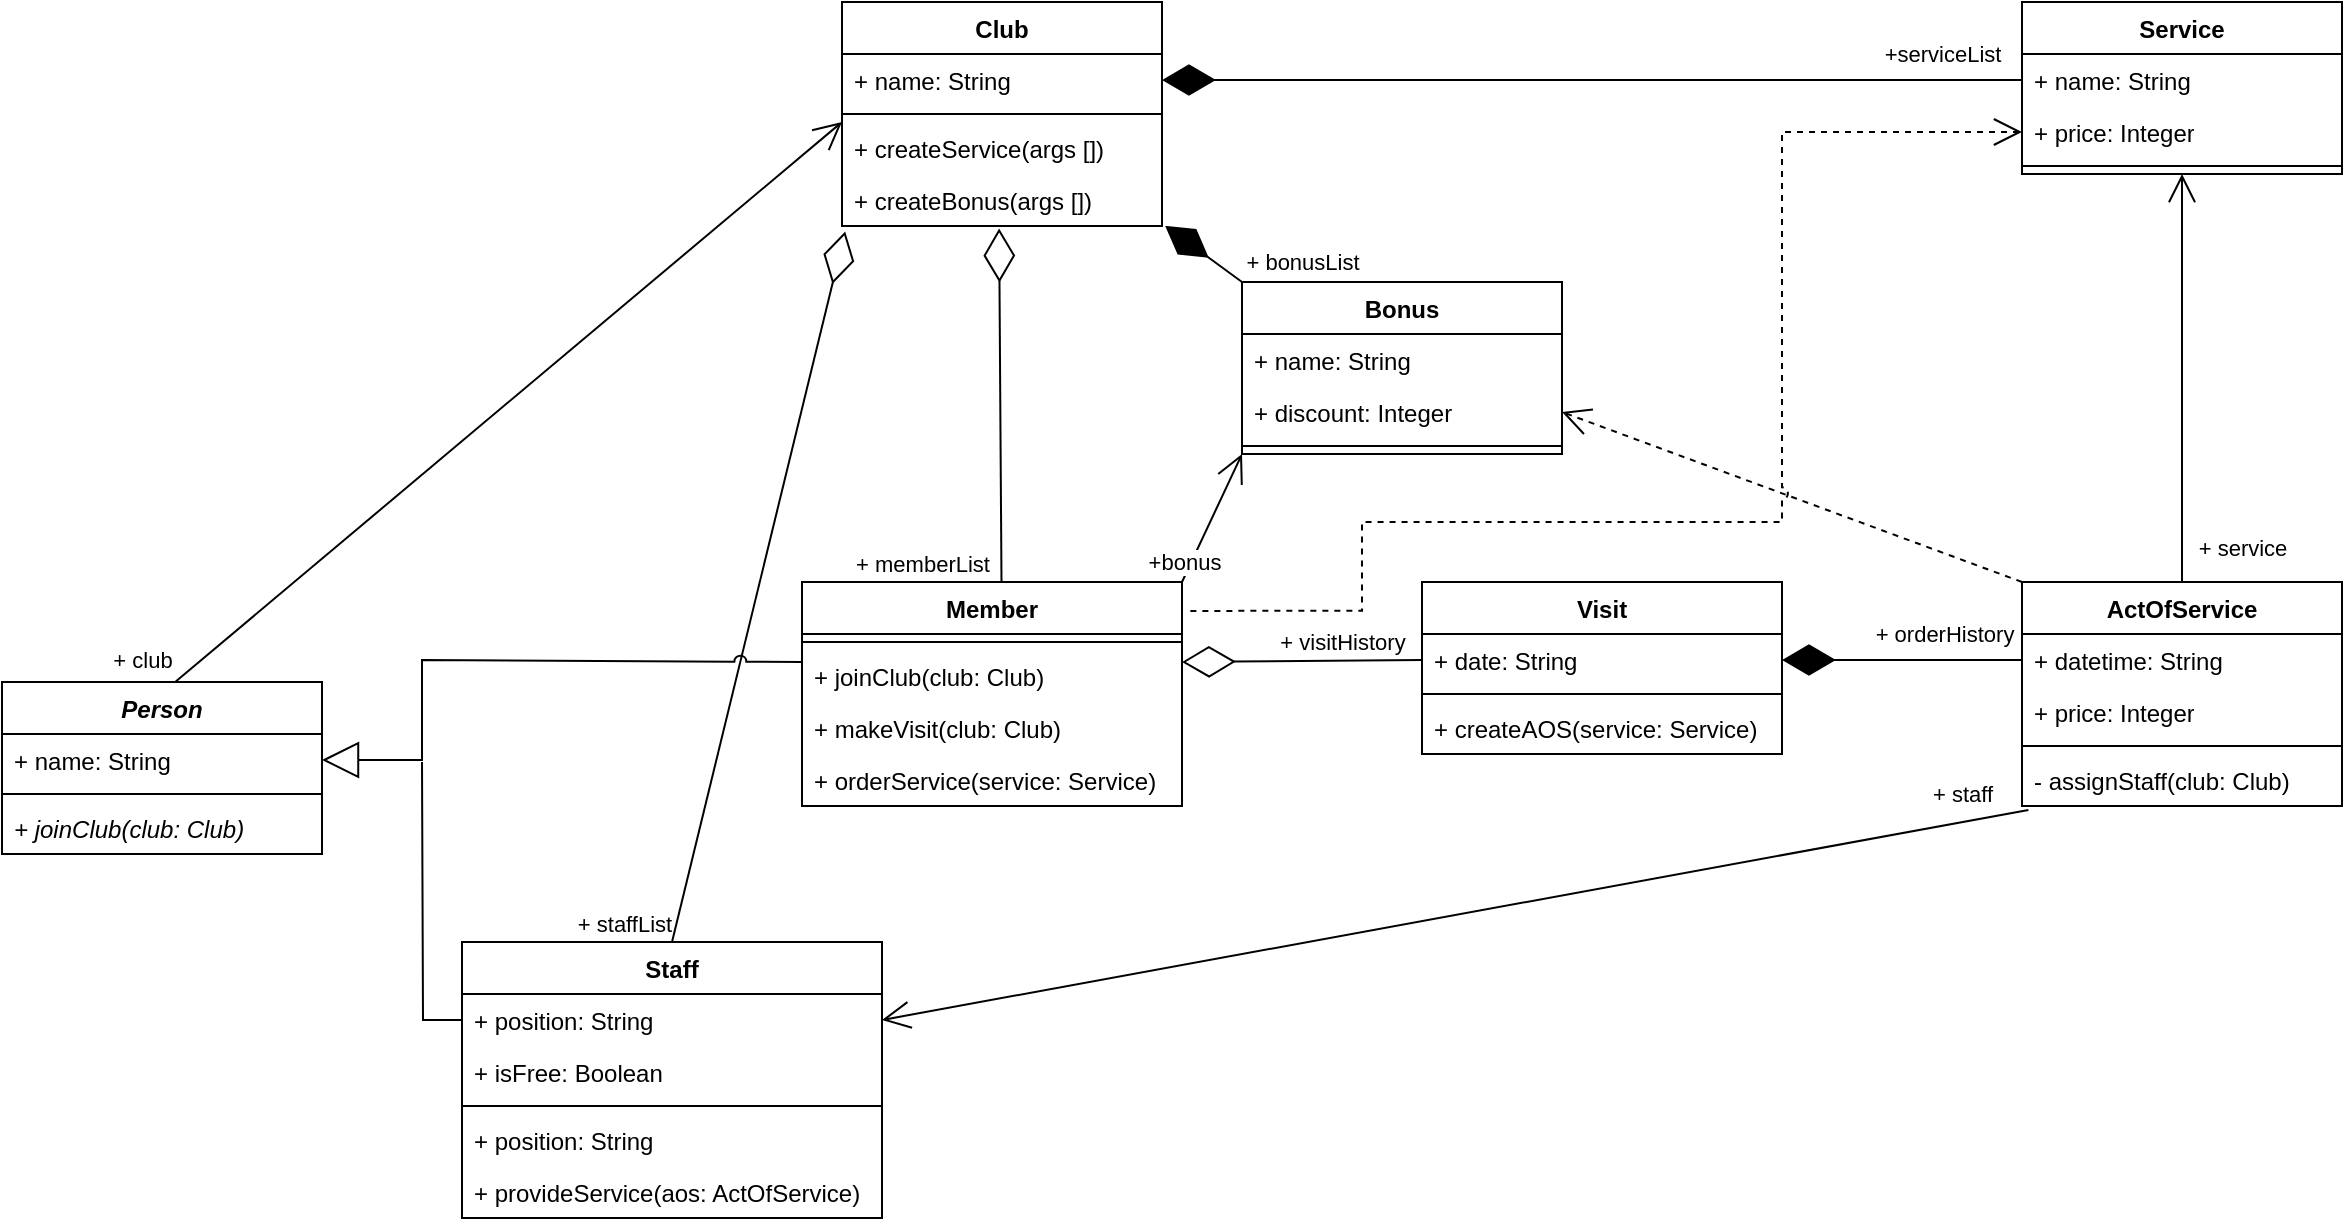 <mxfile version="24.8.3" pages="3">
  <diagram name="Диаграмма классов" id="9R0pFA_rHagokdyUQoL_">
    <mxGraphModel dx="1932" dy="584" grid="1" gridSize="10" guides="1" tooltips="1" connect="1" arrows="1" fold="1" page="1" pageScale="1" pageWidth="827" pageHeight="1169" math="0" shadow="0">
      <root>
        <mxCell id="0" />
        <mxCell id="1" parent="0" />
        <mxCell id="GPboHP2lbTyr-8-YOAkZ-1" value="Member" style="swimlane;fontStyle=1;align=center;verticalAlign=top;childLayout=stackLayout;horizontal=1;startSize=26;horizontalStack=0;resizeParent=1;resizeParentMax=0;resizeLast=0;collapsible=1;marginBottom=0;whiteSpace=wrap;html=1;" parent="1" vertex="1">
          <mxGeometry x="20" y="330" width="190" height="112" as="geometry" />
        </mxCell>
        <mxCell id="GPboHP2lbTyr-8-YOAkZ-3" value="" style="line;strokeWidth=1;fillColor=none;align=left;verticalAlign=middle;spacingTop=-1;spacingLeft=3;spacingRight=3;rotatable=0;labelPosition=right;points=[];portConstraint=eastwest;strokeColor=inherit;" parent="GPboHP2lbTyr-8-YOAkZ-1" vertex="1">
          <mxGeometry y="26" width="190" height="8" as="geometry" />
        </mxCell>
        <mxCell id="GPboHP2lbTyr-8-YOAkZ-4" value="+ joinClub(club: Club&lt;span style=&quot;background-color: initial;&quot;&gt;)&lt;/span&gt;" style="text;strokeColor=none;fillColor=none;align=left;verticalAlign=top;spacingLeft=4;spacingRight=4;overflow=hidden;rotatable=0;points=[[0,0.5],[1,0.5]];portConstraint=eastwest;whiteSpace=wrap;html=1;" parent="GPboHP2lbTyr-8-YOAkZ-1" vertex="1">
          <mxGeometry y="34" width="190" height="26" as="geometry" />
        </mxCell>
        <mxCell id="EEQmg-H-sVEe2iOd3B1p-10" value="+ makeVisit(club: Club&lt;span style=&quot;background-color: initial;&quot;&gt;)&lt;/span&gt;" style="text;strokeColor=none;fillColor=none;align=left;verticalAlign=top;spacingLeft=4;spacingRight=4;overflow=hidden;rotatable=0;points=[[0,0.5],[1,0.5]];portConstraint=eastwest;whiteSpace=wrap;html=1;" parent="GPboHP2lbTyr-8-YOAkZ-1" vertex="1">
          <mxGeometry y="60" width="190" height="26" as="geometry" />
        </mxCell>
        <mxCell id="LTeWdReypgxz_qlE2v6A-1" value="+ orderService(service: Service&lt;span style=&quot;background-color: initial;&quot;&gt;)&lt;/span&gt;" style="text;strokeColor=none;fillColor=none;align=left;verticalAlign=top;spacingLeft=4;spacingRight=4;overflow=hidden;rotatable=0;points=[[0,0.5],[1,0.5]];portConstraint=eastwest;whiteSpace=wrap;html=1;" parent="GPboHP2lbTyr-8-YOAkZ-1" vertex="1">
          <mxGeometry y="86" width="190" height="26" as="geometry" />
        </mxCell>
        <mxCell id="GPboHP2lbTyr-8-YOAkZ-5" value="Club" style="swimlane;fontStyle=1;align=center;verticalAlign=top;childLayout=stackLayout;horizontal=1;startSize=26;horizontalStack=0;resizeParent=1;resizeParentMax=0;resizeLast=0;collapsible=1;marginBottom=0;whiteSpace=wrap;html=1;" parent="1" vertex="1">
          <mxGeometry x="40" y="40" width="160" height="112" as="geometry" />
        </mxCell>
        <mxCell id="GPboHP2lbTyr-8-YOAkZ-6" value="+ name: String" style="text;strokeColor=none;fillColor=none;align=left;verticalAlign=top;spacingLeft=4;spacingRight=4;overflow=hidden;rotatable=0;points=[[0,0.5],[1,0.5]];portConstraint=eastwest;whiteSpace=wrap;html=1;" parent="GPboHP2lbTyr-8-YOAkZ-5" vertex="1">
          <mxGeometry y="26" width="160" height="26" as="geometry" />
        </mxCell>
        <mxCell id="GPboHP2lbTyr-8-YOAkZ-7" value="" style="line;strokeWidth=1;fillColor=none;align=left;verticalAlign=middle;spacingTop=-1;spacingLeft=3;spacingRight=3;rotatable=0;labelPosition=right;points=[];portConstraint=eastwest;strokeColor=inherit;" parent="GPboHP2lbTyr-8-YOAkZ-5" vertex="1">
          <mxGeometry y="52" width="160" height="8" as="geometry" />
        </mxCell>
        <mxCell id="GPboHP2lbTyr-8-YOAkZ-8" value="+ createService(args [])" style="text;strokeColor=none;fillColor=none;align=left;verticalAlign=top;spacingLeft=4;spacingRight=4;overflow=hidden;rotatable=0;points=[[0,0.5],[1,0.5]];portConstraint=eastwest;whiteSpace=wrap;html=1;" parent="GPboHP2lbTyr-8-YOAkZ-5" vertex="1">
          <mxGeometry y="60" width="160" height="26" as="geometry" />
        </mxCell>
        <mxCell id="EEQmg-H-sVEe2iOd3B1p-8" value="+ createBonus(args [])" style="text;strokeColor=none;fillColor=none;align=left;verticalAlign=top;spacingLeft=4;spacingRight=4;overflow=hidden;rotatable=0;points=[[0,0.5],[1,0.5]];portConstraint=eastwest;whiteSpace=wrap;html=1;" parent="GPboHP2lbTyr-8-YOAkZ-5" vertex="1">
          <mxGeometry y="86" width="160" height="26" as="geometry" />
        </mxCell>
        <mxCell id="GPboHP2lbTyr-8-YOAkZ-9" value="Service" style="swimlane;fontStyle=1;align=center;verticalAlign=top;childLayout=stackLayout;horizontal=1;startSize=26;horizontalStack=0;resizeParent=1;resizeParentMax=0;resizeLast=0;collapsible=1;marginBottom=0;whiteSpace=wrap;html=1;" parent="1" vertex="1">
          <mxGeometry x="630" y="40" width="160" height="86" as="geometry" />
        </mxCell>
        <mxCell id="GPboHP2lbTyr-8-YOAkZ-10" value="+ name: String" style="text;strokeColor=none;fillColor=none;align=left;verticalAlign=top;spacingLeft=4;spacingRight=4;overflow=hidden;rotatable=0;points=[[0,0.5],[1,0.5]];portConstraint=eastwest;whiteSpace=wrap;html=1;" parent="GPboHP2lbTyr-8-YOAkZ-9" vertex="1">
          <mxGeometry y="26" width="160" height="26" as="geometry" />
        </mxCell>
        <mxCell id="anZbdZe2C1OOOSChNJ_c-10" value="+ price: Integer" style="text;strokeColor=none;fillColor=none;align=left;verticalAlign=top;spacingLeft=4;spacingRight=4;overflow=hidden;rotatable=0;points=[[0,0.5],[1,0.5]];portConstraint=eastwest;whiteSpace=wrap;html=1;" parent="GPboHP2lbTyr-8-YOAkZ-9" vertex="1">
          <mxGeometry y="52" width="160" height="26" as="geometry" />
        </mxCell>
        <mxCell id="GPboHP2lbTyr-8-YOAkZ-11" value="" style="line;strokeWidth=1;fillColor=none;align=left;verticalAlign=middle;spacingTop=-1;spacingLeft=3;spacingRight=3;rotatable=0;labelPosition=right;points=[];portConstraint=eastwest;strokeColor=inherit;" parent="GPboHP2lbTyr-8-YOAkZ-9" vertex="1">
          <mxGeometry y="78" width="160" height="8" as="geometry" />
        </mxCell>
        <mxCell id="GPboHP2lbTyr-8-YOAkZ-13" value="Bonus" style="swimlane;fontStyle=1;align=center;verticalAlign=top;childLayout=stackLayout;horizontal=1;startSize=26;horizontalStack=0;resizeParent=1;resizeParentMax=0;resizeLast=0;collapsible=1;marginBottom=0;whiteSpace=wrap;html=1;" parent="1" vertex="1">
          <mxGeometry x="240" y="180" width="160" height="86" as="geometry" />
        </mxCell>
        <mxCell id="GPboHP2lbTyr-8-YOAkZ-14" value="+ name: String" style="text;strokeColor=none;fillColor=none;align=left;verticalAlign=top;spacingLeft=4;spacingRight=4;overflow=hidden;rotatable=0;points=[[0,0.5],[1,0.5]];portConstraint=eastwest;whiteSpace=wrap;html=1;" parent="GPboHP2lbTyr-8-YOAkZ-13" vertex="1">
          <mxGeometry y="26" width="160" height="26" as="geometry" />
        </mxCell>
        <mxCell id="GPboHP2lbTyr-8-YOAkZ-21" value="+ discount: Integer" style="text;strokeColor=none;fillColor=none;align=left;verticalAlign=top;spacingLeft=4;spacingRight=4;overflow=hidden;rotatable=0;points=[[0,0.5],[1,0.5]];portConstraint=eastwest;whiteSpace=wrap;html=1;" parent="GPboHP2lbTyr-8-YOAkZ-13" vertex="1">
          <mxGeometry y="52" width="160" height="26" as="geometry" />
        </mxCell>
        <mxCell id="GPboHP2lbTyr-8-YOAkZ-15" value="" style="line;strokeWidth=1;fillColor=none;align=left;verticalAlign=middle;spacingTop=-1;spacingLeft=3;spacingRight=3;rotatable=0;labelPosition=right;points=[];portConstraint=eastwest;strokeColor=inherit;" parent="GPboHP2lbTyr-8-YOAkZ-13" vertex="1">
          <mxGeometry y="78" width="160" height="8" as="geometry" />
        </mxCell>
        <mxCell id="GPboHP2lbTyr-8-YOAkZ-17" value="Visit" style="swimlane;fontStyle=1;align=center;verticalAlign=top;childLayout=stackLayout;horizontal=1;startSize=26;horizontalStack=0;resizeParent=1;resizeParentMax=0;resizeLast=0;collapsible=1;marginBottom=0;whiteSpace=wrap;html=1;" parent="1" vertex="1">
          <mxGeometry x="330" y="330" width="180" height="86" as="geometry" />
        </mxCell>
        <mxCell id="GPboHP2lbTyr-8-YOAkZ-18" value="+ date: String" style="text;strokeColor=none;fillColor=none;align=left;verticalAlign=top;spacingLeft=4;spacingRight=4;overflow=hidden;rotatable=0;points=[[0,0.5],[1,0.5]];portConstraint=eastwest;whiteSpace=wrap;html=1;" parent="GPboHP2lbTyr-8-YOAkZ-17" vertex="1">
          <mxGeometry y="26" width="180" height="26" as="geometry" />
        </mxCell>
        <mxCell id="GPboHP2lbTyr-8-YOAkZ-19" value="" style="line;strokeWidth=1;fillColor=none;align=left;verticalAlign=middle;spacingTop=-1;spacingLeft=3;spacingRight=3;rotatable=0;labelPosition=right;points=[];portConstraint=eastwest;strokeColor=inherit;" parent="GPboHP2lbTyr-8-YOAkZ-17" vertex="1">
          <mxGeometry y="52" width="180" height="8" as="geometry" />
        </mxCell>
        <mxCell id="GPboHP2lbTyr-8-YOAkZ-20" value="+ createAOS(service: Service)" style="text;strokeColor=none;fillColor=none;align=left;verticalAlign=top;spacingLeft=4;spacingRight=4;overflow=hidden;rotatable=0;points=[[0,0.5],[1,0.5]];portConstraint=eastwest;whiteSpace=wrap;html=1;" parent="GPboHP2lbTyr-8-YOAkZ-17" vertex="1">
          <mxGeometry y="60" width="180" height="26" as="geometry" />
        </mxCell>
        <mxCell id="GPboHP2lbTyr-8-YOAkZ-22" value="Staff" style="swimlane;fontStyle=1;align=center;verticalAlign=top;childLayout=stackLayout;horizontal=1;startSize=26;horizontalStack=0;resizeParent=1;resizeParentMax=0;resizeLast=0;collapsible=1;marginBottom=0;whiteSpace=wrap;html=1;" parent="1" vertex="1">
          <mxGeometry x="-150" y="510" width="210" height="138" as="geometry" />
        </mxCell>
        <mxCell id="GPboHP2lbTyr-8-YOAkZ-23" value="+ position: String" style="text;strokeColor=none;fillColor=none;align=left;verticalAlign=top;spacingLeft=4;spacingRight=4;overflow=hidden;rotatable=0;points=[[0,0.5],[1,0.5]];portConstraint=eastwest;whiteSpace=wrap;html=1;" parent="GPboHP2lbTyr-8-YOAkZ-22" vertex="1">
          <mxGeometry y="26" width="210" height="26" as="geometry" />
        </mxCell>
        <mxCell id="GPboHP2lbTyr-8-YOAkZ-25" value="+ isFree: Boolean" style="text;strokeColor=none;fillColor=none;align=left;verticalAlign=top;spacingLeft=4;spacingRight=4;overflow=hidden;rotatable=0;points=[[0,0.5],[1,0.5]];portConstraint=eastwest;whiteSpace=wrap;html=1;" parent="GPboHP2lbTyr-8-YOAkZ-22" vertex="1">
          <mxGeometry y="52" width="210" height="26" as="geometry" />
        </mxCell>
        <mxCell id="GPboHP2lbTyr-8-YOAkZ-24" value="" style="line;strokeWidth=1;fillColor=none;align=left;verticalAlign=middle;spacingTop=-1;spacingLeft=3;spacingRight=3;rotatable=0;labelPosition=right;points=[];portConstraint=eastwest;strokeColor=inherit;" parent="GPboHP2lbTyr-8-YOAkZ-22" vertex="1">
          <mxGeometry y="78" width="210" height="8" as="geometry" />
        </mxCell>
        <mxCell id="i7V-vdGSqdcXj_ipHPfb-1" value="+ position: String" style="text;strokeColor=none;fillColor=none;align=left;verticalAlign=top;spacingLeft=4;spacingRight=4;overflow=hidden;rotatable=0;points=[[0,0.5],[1,0.5]];portConstraint=eastwest;whiteSpace=wrap;html=1;" vertex="1" parent="GPboHP2lbTyr-8-YOAkZ-22">
          <mxGeometry y="86" width="210" height="26" as="geometry" />
        </mxCell>
        <mxCell id="ENwma4647ypsgETE-1rp-1" value="+ provideService(aos: ActOfService&lt;span style=&quot;background-color: initial;&quot;&gt;)&lt;/span&gt;" style="text;strokeColor=none;fillColor=none;align=left;verticalAlign=top;spacingLeft=4;spacingRight=4;overflow=hidden;rotatable=0;points=[[0,0.5],[1,0.5]];portConstraint=eastwest;whiteSpace=wrap;html=1;" vertex="1" parent="GPboHP2lbTyr-8-YOAkZ-22">
          <mxGeometry y="112" width="210" height="26" as="geometry" />
        </mxCell>
        <mxCell id="GPboHP2lbTyr-8-YOAkZ-26" value="ActOfService" style="swimlane;fontStyle=1;align=center;verticalAlign=top;childLayout=stackLayout;horizontal=1;startSize=26;horizontalStack=0;resizeParent=1;resizeParentMax=0;resizeLast=0;collapsible=1;marginBottom=0;whiteSpace=wrap;html=1;" parent="1" vertex="1">
          <mxGeometry x="630" y="330" width="160" height="112" as="geometry" />
        </mxCell>
        <mxCell id="GPboHP2lbTyr-8-YOAkZ-27" value="+ datetime: String" style="text;strokeColor=none;fillColor=none;align=left;verticalAlign=top;spacingLeft=4;spacingRight=4;overflow=hidden;rotatable=0;points=[[0,0.5],[1,0.5]];portConstraint=eastwest;whiteSpace=wrap;html=1;" parent="GPboHP2lbTyr-8-YOAkZ-26" vertex="1">
          <mxGeometry y="26" width="160" height="26" as="geometry" />
        </mxCell>
        <mxCell id="Ch8ZuoO2aM_oXt6lmBcs-1" value="+ price: Integer" style="text;strokeColor=none;fillColor=none;align=left;verticalAlign=top;spacingLeft=4;spacingRight=4;overflow=hidden;rotatable=0;points=[[0,0.5],[1,0.5]];portConstraint=eastwest;whiteSpace=wrap;html=1;" vertex="1" parent="GPboHP2lbTyr-8-YOAkZ-26">
          <mxGeometry y="52" width="160" height="26" as="geometry" />
        </mxCell>
        <mxCell id="GPboHP2lbTyr-8-YOAkZ-28" value="" style="line;strokeWidth=1;fillColor=none;align=left;verticalAlign=middle;spacingTop=-1;spacingLeft=3;spacingRight=3;rotatable=0;labelPosition=right;points=[];portConstraint=eastwest;strokeColor=inherit;" parent="GPboHP2lbTyr-8-YOAkZ-26" vertex="1">
          <mxGeometry y="78" width="160" height="8" as="geometry" />
        </mxCell>
        <mxCell id="GPboHP2lbTyr-8-YOAkZ-29" value="- assignStaff(club: Club)" style="text;strokeColor=none;fillColor=none;align=left;verticalAlign=top;spacingLeft=4;spacingRight=4;overflow=hidden;rotatable=0;points=[[0,0.5],[1,0.5]];portConstraint=eastwest;whiteSpace=wrap;html=1;" parent="GPboHP2lbTyr-8-YOAkZ-26" vertex="1">
          <mxGeometry y="86" width="160" height="26" as="geometry" />
        </mxCell>
        <mxCell id="anZbdZe2C1OOOSChNJ_c-1" value="" style="endArrow=diamondThin;endFill=1;endSize=24;html=1;rounded=0;entryX=1;entryY=0.5;entryDx=0;entryDy=0;exitX=0;exitY=0.5;exitDx=0;exitDy=0;" parent="1" source="GPboHP2lbTyr-8-YOAkZ-10" target="GPboHP2lbTyr-8-YOAkZ-6" edge="1">
          <mxGeometry width="160" relative="1" as="geometry">
            <mxPoint x="330" y="190" as="sourcePoint" />
            <mxPoint x="490" y="190" as="targetPoint" />
          </mxGeometry>
        </mxCell>
        <mxCell id="PfbDEPmkfzZQk4ngDVxS-3" value="+serviceList" style="edgeLabel;html=1;align=center;verticalAlign=middle;resizable=0;points=[];" vertex="1" connectable="0" parent="anZbdZe2C1OOOSChNJ_c-1">
          <mxGeometry x="-0.75" y="2" relative="1" as="geometry">
            <mxPoint x="14" y="-15" as="offset" />
          </mxGeometry>
        </mxCell>
        <mxCell id="anZbdZe2C1OOOSChNJ_c-2" value="" style="endArrow=diamondThin;endFill=1;endSize=24;html=1;rounded=0;exitX=0;exitY=0;exitDx=0;exitDy=0;entryX=1.01;entryY=0.998;entryDx=0;entryDy=0;entryPerimeter=0;" parent="1" source="GPboHP2lbTyr-8-YOAkZ-13" target="EEQmg-H-sVEe2iOd3B1p-8" edge="1">
          <mxGeometry width="160" relative="1" as="geometry">
            <mxPoint x="330" y="290" as="sourcePoint" />
            <mxPoint x="240" y="140" as="targetPoint" />
          </mxGeometry>
        </mxCell>
        <mxCell id="PfbDEPmkfzZQk4ngDVxS-2" value="+ bonusList" style="edgeLabel;html=1;align=center;verticalAlign=middle;resizable=0;points=[];" vertex="1" connectable="0" parent="anZbdZe2C1OOOSChNJ_c-2">
          <mxGeometry x="-0.539" relative="1" as="geometry">
            <mxPoint x="39" y="-4" as="offset" />
          </mxGeometry>
        </mxCell>
        <mxCell id="anZbdZe2C1OOOSChNJ_c-5" value="" style="endArrow=diamondThin;endFill=0;endSize=24;html=1;rounded=0;exitX=0;exitY=0.5;exitDx=0;exitDy=0;entryX=1;entryY=0.231;entryDx=0;entryDy=0;entryPerimeter=0;" parent="1" source="GPboHP2lbTyr-8-YOAkZ-18" edge="1" target="GPboHP2lbTyr-8-YOAkZ-4">
          <mxGeometry width="160" relative="1" as="geometry">
            <mxPoint x="330" y="390" as="sourcePoint" />
            <mxPoint x="220" y="370" as="targetPoint" />
          </mxGeometry>
        </mxCell>
        <mxCell id="PfbDEPmkfzZQk4ngDVxS-6" value="+ visitHistory" style="edgeLabel;html=1;align=center;verticalAlign=middle;resizable=0;points=[];" vertex="1" connectable="0" parent="anZbdZe2C1OOOSChNJ_c-5">
          <mxGeometry x="-0.791" relative="1" as="geometry">
            <mxPoint x="-28" y="-9" as="offset" />
          </mxGeometry>
        </mxCell>
        <mxCell id="anZbdZe2C1OOOSChNJ_c-6" value="" style="endArrow=diamondThin;endFill=1;endSize=24;html=1;rounded=0;entryX=1;entryY=0.5;entryDx=0;entryDy=0;exitX=0;exitY=0.5;exitDx=0;exitDy=0;" parent="1" source="GPboHP2lbTyr-8-YOAkZ-27" target="GPboHP2lbTyr-8-YOAkZ-18" edge="1">
          <mxGeometry width="160" relative="1" as="geometry">
            <mxPoint x="520" y="490" as="sourcePoint" />
            <mxPoint x="680" y="490" as="targetPoint" />
          </mxGeometry>
        </mxCell>
        <mxCell id="PfbDEPmkfzZQk4ngDVxS-7" value="+ orderHistory" style="edgeLabel;html=1;align=center;verticalAlign=middle;resizable=0;points=[];" vertex="1" connectable="0" parent="anZbdZe2C1OOOSChNJ_c-6">
          <mxGeometry x="-0.54" y="-2" relative="1" as="geometry">
            <mxPoint x="-12" y="-11" as="offset" />
          </mxGeometry>
        </mxCell>
        <mxCell id="anZbdZe2C1OOOSChNJ_c-7" value="" style="endArrow=open;endFill=1;endSize=12;html=1;rounded=0;exitX=1;exitY=0;exitDx=0;exitDy=0;entryX=0;entryY=1;entryDx=0;entryDy=0;" parent="1" source="GPboHP2lbTyr-8-YOAkZ-1" target="GPboHP2lbTyr-8-YOAkZ-13" edge="1">
          <mxGeometry width="160" relative="1" as="geometry">
            <mxPoint x="480" y="190" as="sourcePoint" />
            <mxPoint x="238.88" y="293.196" as="targetPoint" />
          </mxGeometry>
        </mxCell>
        <mxCell id="pH0ACXmLVvJExBdWY9iV-2" value="+bonus" style="edgeLabel;html=1;align=center;verticalAlign=middle;resizable=0;points=[];" vertex="1" connectable="0" parent="anZbdZe2C1OOOSChNJ_c-7">
          <mxGeometry x="-0.484" y="-1" relative="1" as="geometry">
            <mxPoint x="-8" y="6" as="offset" />
          </mxGeometry>
        </mxCell>
        <mxCell id="anZbdZe2C1OOOSChNJ_c-8" value="" style="endArrow=open;endFill=1;endSize=12;html=1;rounded=0;entryX=0.5;entryY=1;entryDx=0;entryDy=0;exitX=0.5;exitY=0;exitDx=0;exitDy=0;" parent="1" source="GPboHP2lbTyr-8-YOAkZ-26" target="GPboHP2lbTyr-8-YOAkZ-9" edge="1">
          <mxGeometry width="160" relative="1" as="geometry">
            <mxPoint x="580" y="250" as="sourcePoint" />
            <mxPoint x="710" y="150.388" as="targetPoint" />
          </mxGeometry>
        </mxCell>
        <mxCell id="pH0ACXmLVvJExBdWY9iV-1" value="+ service" style="edgeLabel;html=1;align=center;verticalAlign=middle;resizable=0;points=[];" vertex="1" connectable="0" parent="anZbdZe2C1OOOSChNJ_c-8">
          <mxGeometry x="-0.821" y="-1" relative="1" as="geometry">
            <mxPoint x="29" y="1" as="offset" />
          </mxGeometry>
        </mxCell>
        <mxCell id="anZbdZe2C1OOOSChNJ_c-9" value="" style="endArrow=open;endFill=1;endSize=12;html=1;rounded=0;entryX=1;entryY=0.5;entryDx=0;entryDy=0;exitX=0.02;exitY=1.077;exitDx=0;exitDy=0;exitPerimeter=0;" parent="1" source="GPboHP2lbTyr-8-YOAkZ-29" target="GPboHP2lbTyr-8-YOAkZ-23" edge="1">
          <mxGeometry width="160" relative="1" as="geometry">
            <mxPoint x="500" y="510" as="sourcePoint" />
            <mxPoint x="660" y="510" as="targetPoint" />
          </mxGeometry>
        </mxCell>
        <mxCell id="pH0ACXmLVvJExBdWY9iV-3" value="+ staff" style="edgeLabel;html=1;align=center;verticalAlign=middle;resizable=0;points=[];" vertex="1" connectable="0" parent="anZbdZe2C1OOOSChNJ_c-9">
          <mxGeometry x="-0.925" relative="1" as="geometry">
            <mxPoint x="-12" y="-12" as="offset" />
          </mxGeometry>
        </mxCell>
        <mxCell id="HA3kNhzcuAA2cJxyz726-1" value="&lt;i&gt;Person&lt;/i&gt;" style="swimlane;fontStyle=1;align=center;verticalAlign=top;childLayout=stackLayout;horizontal=1;startSize=26;horizontalStack=0;resizeParent=1;resizeParentMax=0;resizeLast=0;collapsible=1;marginBottom=0;whiteSpace=wrap;html=1;" parent="1" vertex="1">
          <mxGeometry x="-380" y="380" width="160" height="86" as="geometry" />
        </mxCell>
        <mxCell id="HA3kNhzcuAA2cJxyz726-2" value="+ name: String" style="text;strokeColor=none;fillColor=none;align=left;verticalAlign=top;spacingLeft=4;spacingRight=4;overflow=hidden;rotatable=0;points=[[0,0.5],[1,0.5]];portConstraint=eastwest;whiteSpace=wrap;html=1;" parent="HA3kNhzcuAA2cJxyz726-1" vertex="1">
          <mxGeometry y="26" width="160" height="26" as="geometry" />
        </mxCell>
        <mxCell id="HA3kNhzcuAA2cJxyz726-13" value="" style="line;strokeWidth=1;fillColor=none;align=left;verticalAlign=middle;spacingTop=-1;spacingLeft=3;spacingRight=3;rotatable=0;labelPosition=right;points=[];portConstraint=eastwest;strokeColor=inherit;" parent="HA3kNhzcuAA2cJxyz726-1" vertex="1">
          <mxGeometry y="52" width="160" height="8" as="geometry" />
        </mxCell>
        <mxCell id="HA3kNhzcuAA2cJxyz726-4" value="&lt;i&gt;+ joinClub(club: Club&lt;span style=&quot;background-color: initial;&quot;&gt;)&lt;/span&gt;&lt;/i&gt;" style="text;strokeColor=none;fillColor=none;align=left;verticalAlign=top;spacingLeft=4;spacingRight=4;overflow=hidden;rotatable=0;points=[[0,0.5],[1,0.5]];portConstraint=eastwest;whiteSpace=wrap;html=1;" parent="HA3kNhzcuAA2cJxyz726-1" vertex="1">
          <mxGeometry y="60" width="160" height="26" as="geometry" />
        </mxCell>
        <mxCell id="EEQmg-H-sVEe2iOd3B1p-1" value="" style="endArrow=open;endSize=12;dashed=1;html=1;rounded=0;entryX=1;entryY=0.5;entryDx=0;entryDy=0;exitX=0;exitY=0;exitDx=0;exitDy=0;jumpStyle=arc;" parent="1" source="GPboHP2lbTyr-8-YOAkZ-26" target="GPboHP2lbTyr-8-YOAkZ-21" edge="1">
          <mxGeometry width="160" relative="1" as="geometry">
            <mxPoint x="620" y="330" as="sourcePoint" />
            <mxPoint x="720" y="292" as="targetPoint" />
          </mxGeometry>
        </mxCell>
        <mxCell id="EEQmg-H-sVEe2iOd3B1p-2" value="" style="endArrow=diamondThin;endFill=0;endSize=24;html=1;rounded=0;exitX=0.5;exitY=0;exitDx=0;exitDy=0;entryX=0.01;entryY=1.106;entryDx=0;entryDy=0;entryPerimeter=0;jumpStyle=arc;" parent="1" source="GPboHP2lbTyr-8-YOAkZ-22" target="EEQmg-H-sVEe2iOd3B1p-8" edge="1">
          <mxGeometry width="160" relative="1" as="geometry">
            <mxPoint x="-160" y="420" as="sourcePoint" />
            <mxPoint y="220" as="targetPoint" />
          </mxGeometry>
        </mxCell>
        <mxCell id="PfbDEPmkfzZQk4ngDVxS-5" value="+ staffList" style="edgeLabel;html=1;align=center;verticalAlign=middle;resizable=0;points=[];" vertex="1" connectable="0" parent="EEQmg-H-sVEe2iOd3B1p-2">
          <mxGeometry x="-0.944" relative="1" as="geometry">
            <mxPoint x="-27" as="offset" />
          </mxGeometry>
        </mxCell>
        <mxCell id="EEQmg-H-sVEe2iOd3B1p-6" value="" style="endArrow=block;endSize=16;endFill=0;html=1;rounded=0;entryX=1;entryY=0.5;entryDx=0;entryDy=0;edgeStyle=orthogonalEdgeStyle;jumpStyle=arc;" parent="1" target="HA3kNhzcuAA2cJxyz726-2" edge="1">
          <mxGeometry width="160" relative="1" as="geometry">
            <mxPoint x="20" y="370" as="sourcePoint" />
            <mxPoint x="190" y="420" as="targetPoint" />
            <Array as="points">
              <mxPoint x="-170" y="369" />
              <mxPoint x="-170" y="419" />
            </Array>
          </mxGeometry>
        </mxCell>
        <mxCell id="EEQmg-H-sVEe2iOd3B1p-7" value="" style="endArrow=none;endSize=16;endFill=0;html=1;rounded=0;exitX=0;exitY=0.5;exitDx=0;exitDy=0;edgeStyle=orthogonalEdgeStyle;" parent="1" source="GPboHP2lbTyr-8-YOAkZ-23" edge="1">
          <mxGeometry width="160" relative="1" as="geometry">
            <mxPoint x="-400" y="530" as="sourcePoint" />
            <mxPoint x="-170" y="420" as="targetPoint" />
          </mxGeometry>
        </mxCell>
        <mxCell id="CkP7j7leaXPX4D-TEup--1" value="" style="endArrow=open;endSize=12;dashed=1;html=1;rounded=0;entryX=0;entryY=0.5;entryDx=0;entryDy=0;exitX=1.022;exitY=0.129;exitDx=0;exitDy=0;exitPerimeter=0;edgeStyle=orthogonalEdgeStyle;jumpStyle=arc;" edge="1" parent="1" source="GPboHP2lbTyr-8-YOAkZ-1" target="anZbdZe2C1OOOSChNJ_c-10">
          <mxGeometry width="160" relative="1" as="geometry">
            <mxPoint x="644" y="595" as="sourcePoint" />
            <mxPoint x="414" y="510" as="targetPoint" />
            <Array as="points">
              <mxPoint x="300" y="344" />
              <mxPoint x="300" y="300" />
              <mxPoint x="510" y="300" />
              <mxPoint x="510" y="105" />
            </Array>
          </mxGeometry>
        </mxCell>
        <mxCell id="2oeXgOVVi0nJu66VPsvW-2" value="" style="endArrow=diamondThin;endFill=0;endSize=24;html=1;rounded=0;entryX=0.491;entryY=1.049;entryDx=0;entryDy=0;entryPerimeter=0;exitX=0.525;exitY=0.003;exitDx=0;exitDy=0;exitPerimeter=0;" edge="1" parent="1" source="GPboHP2lbTyr-8-YOAkZ-1" target="EEQmg-H-sVEe2iOd3B1p-8">
          <mxGeometry width="160" relative="1" as="geometry">
            <mxPoint x="70" y="250" as="sourcePoint" />
            <mxPoint x="230" y="250" as="targetPoint" />
          </mxGeometry>
        </mxCell>
        <mxCell id="PfbDEPmkfzZQk4ngDVxS-4" value="+ memberList" style="edgeLabel;html=1;align=center;verticalAlign=middle;resizable=0;points=[];" vertex="1" connectable="0" parent="2oeXgOVVi0nJu66VPsvW-2">
          <mxGeometry x="-0.671" y="-1" relative="1" as="geometry">
            <mxPoint x="-41" y="19" as="offset" />
          </mxGeometry>
        </mxCell>
        <mxCell id="7EXKGnWc6NJZDmOUesxT-1" value="" style="endArrow=open;endFill=1;endSize=12;html=1;rounded=0;entryX=0;entryY=1.308;entryDx=0;entryDy=0;entryPerimeter=0;exitX=0.543;exitY=-0.003;exitDx=0;exitDy=0;exitPerimeter=0;" edge="1" parent="1" source="HA3kNhzcuAA2cJxyz726-1" target="GPboHP2lbTyr-8-YOAkZ-6">
          <mxGeometry width="160" relative="1" as="geometry">
            <mxPoint x="-307.34" y="380" as="sourcePoint" />
            <mxPoint x="-310.0" y="205.094" as="targetPoint" />
          </mxGeometry>
        </mxCell>
        <mxCell id="7EXKGnWc6NJZDmOUesxT-2" value="+ club" style="edgeLabel;html=1;align=center;verticalAlign=middle;resizable=0;points=[];" vertex="1" connectable="0" parent="7EXKGnWc6NJZDmOUesxT-1">
          <mxGeometry x="-0.753" y="3" relative="1" as="geometry">
            <mxPoint x="-56" y="26" as="offset" />
          </mxGeometry>
        </mxCell>
      </root>
    </mxGraphModel>
  </diagram>
  <diagram id="Uu84yaF7SiBh3UL0ipf0" name="Диаграмма последовательностей">
    <mxGraphModel dx="1235" dy="653" grid="1" gridSize="10" guides="1" tooltips="1" connect="1" arrows="1" fold="1" page="1" pageScale="1" pageWidth="827" pageHeight="1169" math="0" shadow="0">
      <root>
        <mxCell id="0" />
        <mxCell id="1" parent="0" />
        <mxCell id="Nn5P1-VjUoj86el8aoE7-1" value="sd Member.orderService(service: Service)" style="shape=umlFrame;whiteSpace=wrap;html=1;pointerEvents=0;width=248;height=20;" parent="1" vertex="1">
          <mxGeometry x="59" y="60" width="710" height="560" as="geometry" />
        </mxCell>
        <mxCell id="zBqI4GERUc76_MchgBii-1" value=":Member" style="shape=umlLifeline;perimeter=lifelinePerimeter;whiteSpace=wrap;html=1;container=1;dropTarget=0;collapsible=0;recursiveResize=0;outlineConnect=0;portConstraint=eastwest;newEdgeStyle={&quot;curved&quot;:0,&quot;rounded&quot;:0};" parent="1" vertex="1">
          <mxGeometry x="142.43" y="90" width="100" height="530" as="geometry" />
        </mxCell>
        <mxCell id="zBqI4GERUc76_MchgBii-5" value="" style="html=1;points=[[0,0,0,0,5],[0,1,0,0,-5],[1,0,0,0,5],[1,1,0,0,-5]];perimeter=orthogonalPerimeter;outlineConnect=0;targetShapes=umlLifeline;portConstraint=eastwest;newEdgeStyle={&quot;curved&quot;:0,&quot;rounded&quot;:0};" parent="1" vertex="1">
          <mxGeometry x="187.43" y="150" width="10" height="450" as="geometry" />
        </mxCell>
        <mxCell id="zBqI4GERUc76_MchgBii-6" value="orderService(service: Service)" style="html=1;verticalAlign=bottom;endArrow=block;rounded=0;entryX=0;entryY=0;entryDx=0;entryDy=5;exitX=0;exitY=0.152;exitDx=0;exitDy=0;exitPerimeter=0;edgeStyle=orthogonalEdgeStyle;" parent="1" target="zBqI4GERUc76_MchgBii-5" edge="1">
          <mxGeometry relative="1" as="geometry">
            <mxPoint x="62.43" y="153.6" as="sourcePoint" />
            <Array as="points">
              <mxPoint x="62.43" y="155" />
            </Array>
          </mxGeometry>
        </mxCell>
        <mxCell id="zBqI4GERUc76_MchgBii-7" value="" style="html=1;verticalAlign=bottom;endArrow=open;dashed=1;endSize=8;curved=0;rounded=0;exitX=0;exitY=1;exitDx=0;exitDy=-5;entryX=-0.003;entryY=0.954;entryDx=0;entryDy=0;entryPerimeter=0;" parent="1" edge="1">
          <mxGeometry relative="1" as="geometry">
            <mxPoint x="60.0" y="593.7" as="targetPoint" />
            <mxPoint x="187.43" y="594.0" as="sourcePoint" />
          </mxGeometry>
        </mxCell>
        <mxCell id="zuZBIdYk55FiT_qQVJVo-1" value=":Visit" style="shape=umlLifeline;perimeter=lifelinePerimeter;whiteSpace=wrap;html=1;container=1;dropTarget=0;collapsible=0;recursiveResize=0;outlineConnect=0;portConstraint=eastwest;newEdgeStyle={&quot;curved&quot;:0,&quot;rounded&quot;:0};" parent="1" vertex="1">
          <mxGeometry x="312.43" y="90" width="100" height="530" as="geometry" />
        </mxCell>
        <mxCell id="9tejhx8fXGUxoE9mpUAl-3" value="" style="html=1;points=[[0,0,0,0,5],[0,1,0,0,-5],[1,0,0,0,5],[1,1,0,0,-5]];perimeter=orthogonalPerimeter;outlineConnect=0;targetShapes=umlLifeline;portConstraint=eastwest;newEdgeStyle={&quot;curved&quot;:0,&quot;rounded&quot;:0};" parent="zuZBIdYk55FiT_qQVJVo-1" vertex="1">
          <mxGeometry x="45" y="90" width="10" height="410" as="geometry" />
        </mxCell>
        <mxCell id="9tejhx8fXGUxoE9mpUAl-1" value=":ActOfService" style="shape=umlLifeline;perimeter=lifelinePerimeter;whiteSpace=wrap;html=1;container=1;dropTarget=0;collapsible=0;recursiveResize=0;outlineConnect=0;portConstraint=eastwest;newEdgeStyle={&quot;curved&quot;:0,&quot;rounded&quot;:0};" parent="1" vertex="1">
          <mxGeometry x="465.43" y="190" width="100" height="430" as="geometry" />
        </mxCell>
        <mxCell id="9tejhx8fXGUxoE9mpUAl-6" value="" style="html=1;points=[[0,0,0,0,5],[0,1,0,0,-5],[1,0,0,0,5],[1,1,0,0,-5]];perimeter=orthogonalPerimeter;outlineConnect=0;targetShapes=umlLifeline;portConstraint=eastwest;newEdgeStyle={&quot;curved&quot;:0,&quot;rounded&quot;:0};" parent="9tejhx8fXGUxoE9mpUAl-1" vertex="1">
          <mxGeometry x="45" y="70" width="10" height="310" as="geometry" />
        </mxCell>
        <mxCell id="9tejhx8fXGUxoE9mpUAl-11" value="price = price * (1- bonus)" style="html=1;verticalAlign=bottom;endArrow=block;curved=0;rounded=0;" parent="9tejhx8fXGUxoE9mpUAl-1" edge="1">
          <mxGeometry x="0.333" y="-22" width="80" relative="1" as="geometry">
            <mxPoint x="55" y="80" as="sourcePoint" />
            <mxPoint x="55" y="100" as="targetPoint" />
            <Array as="points">
              <mxPoint x="87" y="80" />
              <mxPoint x="87" y="90" />
              <mxPoint x="87" y="100" />
            </Array>
            <mxPoint x="22" y="22" as="offset" />
          </mxGeometry>
        </mxCell>
        <mxCell id="LcAY8L-hlu0PN--Xb4eQ-3" value="" style="html=1;points=[[0,0,0,0,5],[0,1,0,0,-5],[1,0,0,0,5],[1,1,0,0,-5]];perimeter=orthogonalPerimeter;outlineConnect=0;targetShapes=umlLifeline;portConstraint=eastwest;newEdgeStyle={&quot;curved&quot;:0,&quot;rounded&quot;:0};" parent="9tejhx8fXGUxoE9mpUAl-1" vertex="1">
          <mxGeometry x="50" y="150" width="10" height="190" as="geometry" />
        </mxCell>
        <mxCell id="LcAY8L-hlu0PN--Xb4eQ-4" value="assignStaff()" style="html=1;verticalAlign=bottom;endArrow=block;curved=0;rounded=0;" parent="9tejhx8fXGUxoE9mpUAl-1" source="9tejhx8fXGUxoE9mpUAl-6" target="LcAY8L-hlu0PN--Xb4eQ-3" edge="1">
          <mxGeometry x="0.317" y="-40" width="80" relative="1" as="geometry">
            <mxPoint x="62" y="140" as="sourcePoint" />
            <mxPoint x="142" y="140" as="targetPoint" />
            <Array as="points">
              <mxPoint x="87" y="140" />
              <mxPoint x="87" y="160" />
            </Array>
            <mxPoint x="40" y="40" as="offset" />
          </mxGeometry>
        </mxCell>
        <mxCell id="9tejhx8fXGUxoE9mpUAl-2" value=":Staff" style="shape=umlLifeline;perimeter=lifelinePerimeter;whiteSpace=wrap;html=1;container=1;dropTarget=0;collapsible=0;recursiveResize=0;outlineConnect=0;portConstraint=eastwest;newEdgeStyle={&quot;curved&quot;:0,&quot;rounded&quot;:0};" parent="1" vertex="1">
          <mxGeometry x="632.43" y="90" width="100" height="530" as="geometry" />
        </mxCell>
        <mxCell id="9tejhx8fXGUxoE9mpUAl-13" value="" style="html=1;points=[[0,0,0,0,5],[0,1,0,0,-5],[1,0,0,0,5],[1,1,0,0,-5]];perimeter=orthogonalPerimeter;outlineConnect=0;targetShapes=umlLifeline;portConstraint=eastwest;newEdgeStyle={&quot;curved&quot;:0,&quot;rounded&quot;:0};" parent="9tejhx8fXGUxoE9mpUAl-2" vertex="1">
          <mxGeometry x="45" y="361" width="10" height="40" as="geometry" />
        </mxCell>
        <mxCell id="9tejhx8fXGUxoE9mpUAl-4" value="createAOS(service: Service)" style="html=1;verticalAlign=bottom;endArrow=block;curved=0;rounded=0;" parent="1" edge="1">
          <mxGeometry width="80" relative="1" as="geometry">
            <mxPoint x="197.43" y="190" as="sourcePoint" />
            <mxPoint x="361.93" y="190" as="targetPoint" />
          </mxGeometry>
        </mxCell>
        <mxCell id="9tejhx8fXGUxoE9mpUAl-5" value="new" style="html=1;verticalAlign=bottom;endArrow=open;curved=0;rounded=0;dashed=1;endFill=0;" parent="1" edge="1">
          <mxGeometry width="80" relative="1" as="geometry">
            <mxPoint x="367.43" y="210" as="sourcePoint" />
            <mxPoint x="462.43" y="210" as="targetPoint" />
          </mxGeometry>
        </mxCell>
        <mxCell id="9tejhx8fXGUxoE9mpUAl-7" value="opt [bonus != 0]" style="shape=umlFrame;whiteSpace=wrap;html=1;pointerEvents=0;width=100;height=20;" parent="1" vertex="1">
          <mxGeometry x="412.43" y="250" width="230" height="60" as="geometry" />
        </mxCell>
        <mxCell id="9tejhx8fXGUxoE9mpUAl-9" value="loop [for each s in staffList]" style="shape=umlFrame;whiteSpace=wrap;html=1;pointerEvents=0;width=170;height=20;" parent="1" vertex="1">
          <mxGeometry x="412.43" y="371" width="300" height="140" as="geometry" />
        </mxCell>
        <mxCell id="9tejhx8fXGUxoE9mpUAl-12" value="break [isFree = true]" style="shape=umlFrame;whiteSpace=wrap;html=1;pointerEvents=0;width=130;height=20;" parent="1" vertex="1">
          <mxGeometry x="432.43" y="411" width="270" height="90" as="geometry" />
        </mxCell>
        <mxCell id="9tejhx8fXGUxoE9mpUAl-14" value="provideService(aos: ActOfService)" style="html=1;verticalAlign=bottom;endArrow=block;rounded=0;edgeStyle=orthogonalEdgeStyle;entryX=0;entryY=0;entryDx=0;entryDy=5;entryPerimeter=0;exitX=1.04;exitY=0.612;exitDx=0;exitDy=0;exitPerimeter=0;" parent="1" source="LcAY8L-hlu0PN--Xb4eQ-3" target="9tejhx8fXGUxoE9mpUAl-13" edge="1">
          <mxGeometry width="80" relative="1" as="geometry">
            <mxPoint x="532.43" y="456" as="sourcePoint" />
            <mxPoint x="667.43" y="461.5" as="targetPoint" />
          </mxGeometry>
        </mxCell>
        <mxCell id="LcAY8L-hlu0PN--Xb4eQ-2" value="" style="html=1;verticalAlign=bottom;endArrow=open;dashed=1;endSize=8;curved=0;rounded=0;" parent="1" edge="1">
          <mxGeometry relative="1" as="geometry">
            <mxPoint x="357.43" y="576" as="sourcePoint" />
            <mxPoint x="197.43" y="576" as="targetPoint" />
          </mxGeometry>
        </mxCell>
        <mxCell id="LcAY8L-hlu0PN--Xb4eQ-5" value="" style="html=1;verticalAlign=bottom;endArrow=open;dashed=1;endSize=8;rounded=0;edgeStyle=orthogonalEdgeStyle;" parent="1" edge="1">
          <mxGeometry relative="1" as="geometry">
            <mxPoint x="524.94" y="520" as="sourcePoint" />
            <mxPoint x="522.43" y="540" as="targetPoint" />
            <Array as="points">
              <mxPoint x="552.43" y="520" />
              <mxPoint x="552.43" y="540" />
            </Array>
          </mxGeometry>
        </mxCell>
        <mxCell id="LcAY8L-hlu0PN--Xb4eQ-6" value="" style="html=1;verticalAlign=bottom;endArrow=open;dashed=1;endSize=8;curved=0;rounded=0;entryX=1.146;entryY=0.784;entryDx=0;entryDy=0;entryPerimeter=0;" parent="1" edge="1">
          <mxGeometry relative="1" as="geometry">
            <mxPoint x="677.43" y="486.96" as="sourcePoint" />
            <mxPoint x="526.89" y="486.96" as="targetPoint" />
          </mxGeometry>
        </mxCell>
        <mxCell id="LcAY8L-hlu0PN--Xb4eQ-7" value="" style="html=1;verticalAlign=bottom;endArrow=open;dashed=1;endSize=8;curved=0;rounded=0;" parent="1" edge="1">
          <mxGeometry relative="1" as="geometry">
            <mxPoint x="510.43" y="557" as="sourcePoint" />
            <mxPoint x="367.43" y="557" as="targetPoint" />
          </mxGeometry>
        </mxCell>
      </root>
    </mxGraphModel>
  </diagram>
  <diagram id="Q0iZjqSCz9K_wN_85LVR" name="Диаграмма коммуникаций">
    <mxGraphModel dx="1313" dy="694" grid="1" gridSize="10" guides="1" tooltips="1" connect="1" arrows="1" fold="1" page="1" pageScale="1" pageWidth="827" pageHeight="1169" math="0" shadow="0">
      <root>
        <mxCell id="0" />
        <mxCell id="1" parent="0" />
        <mxCell id="PwLJ5XZk6Yqh-ydyuGPF-1" value="club: Club" style="swimlane;fontStyle=0;childLayout=stackLayout;horizontal=1;startSize=26;fillColor=none;horizontalStack=0;resizeParent=1;resizeParentMax=0;resizeLast=0;collapsible=1;marginBottom=0;whiteSpace=wrap;html=1;" vertex="1" parent="1">
          <mxGeometry x="344" y="50" width="140" height="52" as="geometry" />
        </mxCell>
        <mxCell id="PwLJ5XZk6Yqh-ydyuGPF-2" value="name = &quot;Клуб&quot;" style="text;strokeColor=none;fillColor=none;align=left;verticalAlign=top;spacingLeft=4;spacingRight=4;overflow=hidden;rotatable=0;points=[[0,0.5],[1,0.5]];portConstraint=eastwest;whiteSpace=wrap;html=1;" vertex="1" parent="PwLJ5XZk6Yqh-ydyuGPF-1">
          <mxGeometry y="26" width="140" height="26" as="geometry" />
        </mxCell>
        <mxCell id="PwLJ5XZk6Yqh-ydyuGPF-5" value="staff: Staff" style="swimlane;fontStyle=0;childLayout=stackLayout;horizontal=1;startSize=26;fillColor=none;horizontalStack=0;resizeParent=1;resizeParentMax=0;resizeLast=0;collapsible=1;marginBottom=0;whiteSpace=wrap;html=1;" vertex="1" parent="1">
          <mxGeometry x="20" y="250" width="140" height="78" as="geometry" />
        </mxCell>
        <mxCell id="PwLJ5XZk6Yqh-ydyuGPF-6" value="name = &quot;Петр&quot;" style="text;strokeColor=none;fillColor=none;align=left;verticalAlign=top;spacingLeft=4;spacingRight=4;overflow=hidden;rotatable=0;points=[[0,0.5],[1,0.5]];portConstraint=eastwest;whiteSpace=wrap;html=1;" vertex="1" parent="PwLJ5XZk6Yqh-ydyuGPF-5">
          <mxGeometry y="26" width="140" height="26" as="geometry" />
        </mxCell>
        <mxCell id="PwLJ5XZk6Yqh-ydyuGPF-9" value="position = &quot;тренер&quot;" style="text;strokeColor=none;fillColor=none;align=left;verticalAlign=top;spacingLeft=4;spacingRight=4;overflow=hidden;rotatable=0;points=[[0,0.5],[1,0.5]];portConstraint=eastwest;whiteSpace=wrap;html=1;" vertex="1" parent="PwLJ5XZk6Yqh-ydyuGPF-5">
          <mxGeometry y="52" width="140" height="26" as="geometry" />
        </mxCell>
        <mxCell id="PwLJ5XZk6Yqh-ydyuGPF-7" value="service: Service" style="swimlane;fontStyle=0;childLayout=stackLayout;horizontal=1;startSize=26;fillColor=none;horizontalStack=0;resizeParent=1;resizeParentMax=0;resizeLast=0;collapsible=1;marginBottom=0;whiteSpace=wrap;html=1;" vertex="1" parent="1">
          <mxGeometry x="670" y="250" width="140" height="78" as="geometry" />
        </mxCell>
        <mxCell id="PwLJ5XZk6Yqh-ydyuGPF-8" value="name = &quot;Услуга&quot;" style="text;strokeColor=none;fillColor=none;align=left;verticalAlign=top;spacingLeft=4;spacingRight=4;overflow=hidden;rotatable=0;points=[[0,0.5],[1,0.5]];portConstraint=eastwest;whiteSpace=wrap;html=1;" vertex="1" parent="PwLJ5XZk6Yqh-ydyuGPF-7">
          <mxGeometry y="26" width="140" height="26" as="geometry" />
        </mxCell>
        <mxCell id="PwLJ5XZk6Yqh-ydyuGPF-13" value="price = 1000" style="text;strokeColor=none;fillColor=none;align=left;verticalAlign=top;spacingLeft=4;spacingRight=4;overflow=hidden;rotatable=0;points=[[0,0.5],[1,0.5]];portConstraint=eastwest;whiteSpace=wrap;html=1;" vertex="1" parent="PwLJ5XZk6Yqh-ydyuGPF-7">
          <mxGeometry y="52" width="140" height="26" as="geometry" />
        </mxCell>
        <mxCell id="PwLJ5XZk6Yqh-ydyuGPF-11" value="member: Member" style="swimlane;fontStyle=0;childLayout=stackLayout;horizontal=1;startSize=26;fillColor=none;horizontalStack=0;resizeParent=1;resizeParentMax=0;resizeLast=0;collapsible=1;marginBottom=0;whiteSpace=wrap;html=1;" vertex="1" parent="1">
          <mxGeometry x="221" y="260" width="140" height="52" as="geometry" />
        </mxCell>
        <mxCell id="PwLJ5XZk6Yqh-ydyuGPF-12" value="name = &quot;Иван&quot;" style="text;strokeColor=none;fillColor=none;align=left;verticalAlign=top;spacingLeft=4;spacingRight=4;overflow=hidden;rotatable=0;points=[[0,0.5],[1,0.5]];portConstraint=eastwest;whiteSpace=wrap;html=1;" vertex="1" parent="PwLJ5XZk6Yqh-ydyuGPF-11">
          <mxGeometry y="26" width="140" height="26" as="geometry" />
        </mxCell>
        <mxCell id="PwLJ5XZk6Yqh-ydyuGPF-16" value="visit: Visit" style="swimlane;fontStyle=0;childLayout=stackLayout;horizontal=1;startSize=26;fillColor=none;horizontalStack=0;resizeParent=1;resizeParentMax=0;resizeLast=0;collapsible=1;marginBottom=0;whiteSpace=wrap;html=1;" vertex="1" parent="1">
          <mxGeometry x="221" y="397" width="140" height="52" as="geometry" />
        </mxCell>
        <mxCell id="PwLJ5XZk6Yqh-ydyuGPF-17" value="date = &quot;01.1.2&quot;" style="text;strokeColor=none;fillColor=none;align=left;verticalAlign=top;spacingLeft=4;spacingRight=4;overflow=hidden;rotatable=0;points=[[0,0.5],[1,0.5]];portConstraint=eastwest;whiteSpace=wrap;html=1;" vertex="1" parent="PwLJ5XZk6Yqh-ydyuGPF-16">
          <mxGeometry y="26" width="140" height="26" as="geometry" />
        </mxCell>
        <mxCell id="PwLJ5XZk6Yqh-ydyuGPF-18" value="aos: ActOfService" style="swimlane;fontStyle=0;childLayout=stackLayout;horizontal=1;startSize=26;fillColor=none;horizontalStack=0;resizeParent=1;resizeParentMax=0;resizeLast=0;collapsible=1;marginBottom=0;whiteSpace=wrap;html=1;" vertex="1" parent="1">
          <mxGeometry x="200" y="537" width="180" height="78" as="geometry" />
        </mxCell>
        <mxCell id="PwLJ5XZk6Yqh-ydyuGPF-19" value="datetime = &quot;01.1.2 12:00&quot;" style="text;strokeColor=none;fillColor=none;align=left;verticalAlign=top;spacingLeft=4;spacingRight=4;overflow=hidden;rotatable=0;points=[[0,0.5],[1,0.5]];portConstraint=eastwest;whiteSpace=wrap;html=1;" vertex="1" parent="PwLJ5XZk6Yqh-ydyuGPF-18">
          <mxGeometry y="26" width="180" height="26" as="geometry" />
        </mxCell>
        <mxCell id="tEczva2VEj28c6mPTlpH-1" value="price = 800" style="text;strokeColor=none;fillColor=none;align=left;verticalAlign=top;spacingLeft=4;spacingRight=4;overflow=hidden;rotatable=0;points=[[0,0.5],[1,0.5]];portConstraint=eastwest;whiteSpace=wrap;html=1;" vertex="1" parent="PwLJ5XZk6Yqh-ydyuGPF-18">
          <mxGeometry y="52" width="180" height="26" as="geometry" />
        </mxCell>
        <mxCell id="PwLJ5XZk6Yqh-ydyuGPF-21" value="" style="endArrow=diamondThin;endFill=0;endSize=24;html=1;rounded=0;exitX=0.5;exitY=0;exitDx=0;exitDy=0;entryX=0.5;entryY=1.192;entryDx=0;entryDy=0;entryPerimeter=0;" edge="1" parent="1" source="PwLJ5XZk6Yqh-ydyuGPF-16" target="PwLJ5XZk6Yqh-ydyuGPF-12">
          <mxGeometry width="160" relative="1" as="geometry">
            <mxPoint x="-39" y="467" as="sourcePoint" />
            <mxPoint x="291" y="357" as="targetPoint" />
          </mxGeometry>
        </mxCell>
        <mxCell id="PwLJ5XZk6Yqh-ydyuGPF-24" value="" style="endArrow=diamondThin;endFill=1;endSize=24;html=1;rounded=0;edgeStyle=orthogonalEdgeStyle;entryX=0.5;entryY=1;entryDx=0;entryDy=0;exitX=0.5;exitY=0;exitDx=0;exitDy=0;" edge="1" parent="1" source="PwLJ5XZk6Yqh-ydyuGPF-18" target="PwLJ5XZk6Yqh-ydyuGPF-16">
          <mxGeometry width="160" relative="1" as="geometry">
            <mxPoint x="211" y="487" as="sourcePoint" />
            <mxPoint x="371" y="487" as="targetPoint" />
          </mxGeometry>
        </mxCell>
        <mxCell id="PwLJ5XZk6Yqh-ydyuGPF-29" value="bonus: Bonus" style="swimlane;fontStyle=0;childLayout=stackLayout;horizontal=1;startSize=26;fillColor=none;horizontalStack=0;resizeParent=1;resizeParentMax=0;resizeLast=0;collapsible=1;marginBottom=0;whiteSpace=wrap;html=1;" vertex="1" parent="1">
          <mxGeometry x="460" y="250" width="140" height="78" as="geometry" />
        </mxCell>
        <mxCell id="PwLJ5XZk6Yqh-ydyuGPF-30" value="name = &quot;Бонус&quot;" style="text;strokeColor=none;fillColor=none;align=left;verticalAlign=top;spacingLeft=4;spacingRight=4;overflow=hidden;rotatable=0;points=[[0,0.5],[1,0.5]];portConstraint=eastwest;whiteSpace=wrap;html=1;" vertex="1" parent="PwLJ5XZk6Yqh-ydyuGPF-29">
          <mxGeometry y="26" width="140" height="26" as="geometry" />
        </mxCell>
        <mxCell id="PwLJ5XZk6Yqh-ydyuGPF-31" value="discount = 0.2" style="text;strokeColor=none;fillColor=none;align=left;verticalAlign=top;spacingLeft=4;spacingRight=4;overflow=hidden;rotatable=0;points=[[0,0.5],[1,0.5]];portConstraint=eastwest;whiteSpace=wrap;html=1;" vertex="1" parent="PwLJ5XZk6Yqh-ydyuGPF-29">
          <mxGeometry y="52" width="140" height="26" as="geometry" />
        </mxCell>
        <mxCell id="plRfpiCwHUV23vzpC9Ke-2" value="" style="endArrow=open;endFill=1;endSize=12;html=1;rounded=0;edgeStyle=orthogonalEdgeStyle;entryX=0;entryY=0.538;entryDx=0;entryDy=0;entryPerimeter=0;exitX=0.993;exitY=0.154;exitDx=0;exitDy=0;exitPerimeter=0;" edge="1" parent="1" source="PwLJ5XZk6Yqh-ydyuGPF-12" target="PwLJ5XZk6Yqh-ydyuGPF-30">
          <mxGeometry width="160" relative="1" as="geometry">
            <mxPoint x="390" y="290" as="sourcePoint" />
            <mxPoint x="457" y="288.66" as="targetPoint" />
          </mxGeometry>
        </mxCell>
        <mxCell id="plRfpiCwHUV23vzpC9Ke-3" value="" style="endArrow=open;endFill=1;endSize=12;html=1;rounded=0;exitX=1;exitY=0;exitDx=0;exitDy=0;entryX=0.027;entryY=1.148;entryDx=0;entryDy=0;entryPerimeter=0;" edge="1" parent="1" source="PwLJ5XZk6Yqh-ydyuGPF-18" target="PwLJ5XZk6Yqh-ydyuGPF-13">
          <mxGeometry width="160" relative="1" as="geometry">
            <mxPoint x="440" y="550" as="sourcePoint" />
            <mxPoint x="620" y="430" as="targetPoint" />
          </mxGeometry>
        </mxCell>
        <mxCell id="plRfpiCwHUV23vzpC9Ke-5" value="" style="endArrow=open;endFill=1;endSize=12;html=1;rounded=0;exitX=0;exitY=0;exitDx=0;exitDy=0;entryX=0.46;entryY=1.148;entryDx=0;entryDy=0;entryPerimeter=0;" edge="1" parent="1" source="PwLJ5XZk6Yqh-ydyuGPF-18" target="PwLJ5XZk6Yqh-ydyuGPF-9">
          <mxGeometry width="160" relative="1" as="geometry">
            <mxPoint x="-200" y="675" as="sourcePoint" />
            <mxPoint x="94" y="470" as="targetPoint" />
          </mxGeometry>
        </mxCell>
        <mxCell id="plRfpiCwHUV23vzpC9Ke-6" value="" style="endArrow=diamondThin;endFill=0;endSize=24;html=1;rounded=0;edgeStyle=orthogonalEdgeStyle;entryX=0.116;entryY=1.038;entryDx=0;entryDy=0;entryPerimeter=0;exitX=0.5;exitY=0;exitDx=0;exitDy=0;" edge="1" parent="1" source="PwLJ5XZk6Yqh-ydyuGPF-5" target="PwLJ5XZk6Yqh-ydyuGPF-2">
          <mxGeometry width="160" relative="1" as="geometry">
            <mxPoint x="60" y="150" as="sourcePoint" />
            <mxPoint x="220" y="150" as="targetPoint" />
            <Array as="points">
              <mxPoint x="90" y="170" />
              <mxPoint x="360" y="170" />
            </Array>
          </mxGeometry>
        </mxCell>
        <mxCell id="plRfpiCwHUV23vzpC9Ke-7" value="" style="endArrow=diamondThin;endFill=0;endSize=24;html=1;rounded=0;edgeStyle=orthogonalEdgeStyle;exitX=0.5;exitY=0;exitDx=0;exitDy=0;entryX=0.352;entryY=1.111;entryDx=0;entryDy=0;entryPerimeter=0;" edge="1" parent="1" source="PwLJ5XZk6Yqh-ydyuGPF-11" target="PwLJ5XZk6Yqh-ydyuGPF-2">
          <mxGeometry width="160" relative="1" as="geometry">
            <mxPoint x="240" y="210" as="sourcePoint" />
            <mxPoint x="410" y="140" as="targetPoint" />
            <Array as="points">
              <mxPoint x="291" y="201" />
              <mxPoint x="393" y="201" />
            </Array>
          </mxGeometry>
        </mxCell>
        <mxCell id="plRfpiCwHUV23vzpC9Ke-8" value="" style="endArrow=diamondThin;endFill=1;endSize=24;html=1;rounded=0;edgeStyle=orthogonalEdgeStyle;exitX=0.5;exitY=0;exitDx=0;exitDy=0;entryX=0.621;entryY=1.038;entryDx=0;entryDy=0;entryPerimeter=0;" edge="1" parent="1" source="PwLJ5XZk6Yqh-ydyuGPF-29" target="PwLJ5XZk6Yqh-ydyuGPF-2">
          <mxGeometry width="160" relative="1" as="geometry">
            <mxPoint x="530" y="140" as="sourcePoint" />
            <mxPoint x="430" y="110" as="targetPoint" />
            <Array as="points">
              <mxPoint x="530" y="200" />
              <mxPoint x="431" y="200" />
            </Array>
          </mxGeometry>
        </mxCell>
        <mxCell id="plRfpiCwHUV23vzpC9Ke-9" value="" style="endArrow=diamondThin;endFill=1;endSize=24;html=1;rounded=0;edgeStyle=orthogonalEdgeStyle;entryX=0.809;entryY=1.111;entryDx=0;entryDy=0;entryPerimeter=0;exitX=0.5;exitY=0;exitDx=0;exitDy=0;" edge="1" parent="1" source="PwLJ5XZk6Yqh-ydyuGPF-7">
          <mxGeometry width="160" relative="1" as="geometry">
            <mxPoint x="730" y="220" as="sourcePoint" />
            <mxPoint x="470" y="104.886" as="targetPoint" />
            <Array as="points">
              <mxPoint x="740" y="170" />
              <mxPoint x="470" y="170" />
            </Array>
          </mxGeometry>
        </mxCell>
      </root>
    </mxGraphModel>
  </diagram>
</mxfile>
